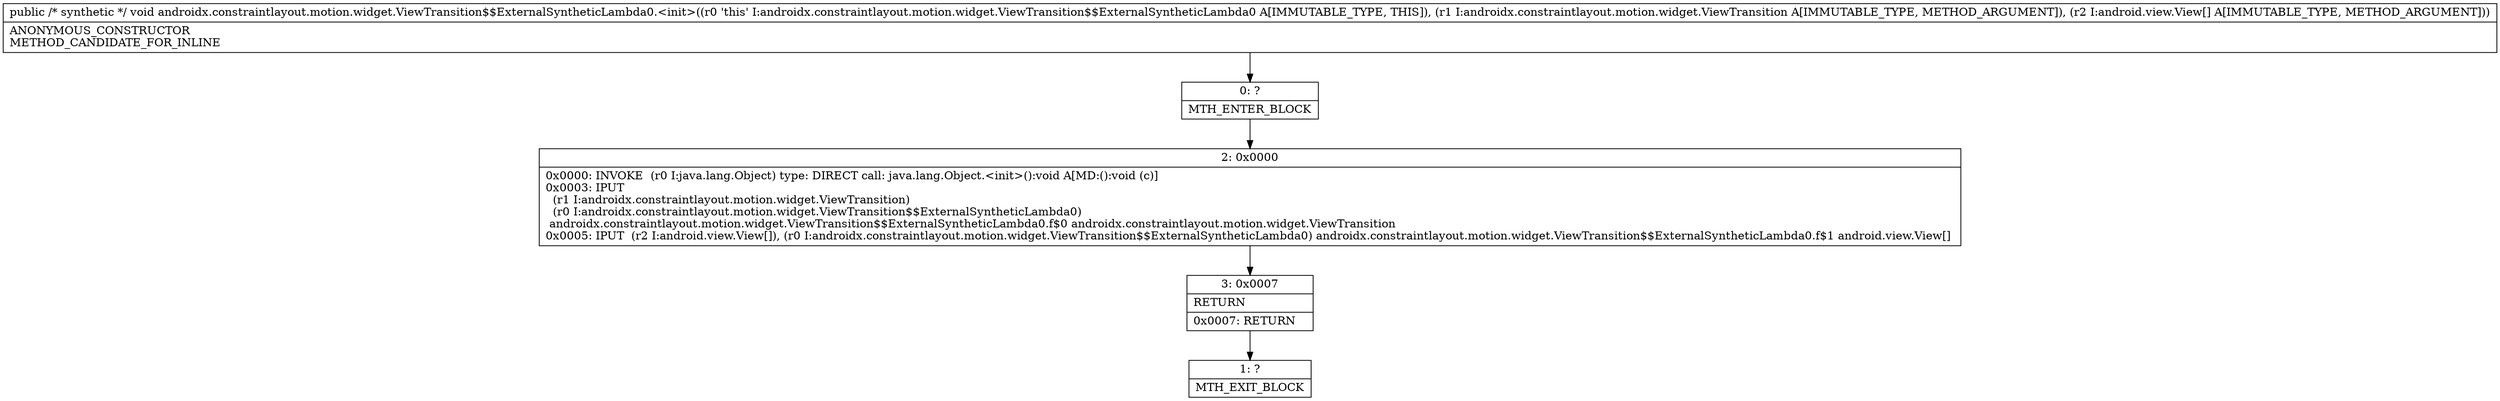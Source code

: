 digraph "CFG forandroidx.constraintlayout.motion.widget.ViewTransition$$ExternalSyntheticLambda0.\<init\>(Landroidx\/constraintlayout\/motion\/widget\/ViewTransition;[Landroid\/view\/View;)V" {
Node_0 [shape=record,label="{0\:\ ?|MTH_ENTER_BLOCK\l}"];
Node_2 [shape=record,label="{2\:\ 0x0000|0x0000: INVOKE  (r0 I:java.lang.Object) type: DIRECT call: java.lang.Object.\<init\>():void A[MD:():void (c)]\l0x0003: IPUT  \l  (r1 I:androidx.constraintlayout.motion.widget.ViewTransition)\l  (r0 I:androidx.constraintlayout.motion.widget.ViewTransition$$ExternalSyntheticLambda0)\l androidx.constraintlayout.motion.widget.ViewTransition$$ExternalSyntheticLambda0.f$0 androidx.constraintlayout.motion.widget.ViewTransition \l0x0005: IPUT  (r2 I:android.view.View[]), (r0 I:androidx.constraintlayout.motion.widget.ViewTransition$$ExternalSyntheticLambda0) androidx.constraintlayout.motion.widget.ViewTransition$$ExternalSyntheticLambda0.f$1 android.view.View[] \l}"];
Node_3 [shape=record,label="{3\:\ 0x0007|RETURN\l|0x0007: RETURN   \l}"];
Node_1 [shape=record,label="{1\:\ ?|MTH_EXIT_BLOCK\l}"];
MethodNode[shape=record,label="{public \/* synthetic *\/ void androidx.constraintlayout.motion.widget.ViewTransition$$ExternalSyntheticLambda0.\<init\>((r0 'this' I:androidx.constraintlayout.motion.widget.ViewTransition$$ExternalSyntheticLambda0 A[IMMUTABLE_TYPE, THIS]), (r1 I:androidx.constraintlayout.motion.widget.ViewTransition A[IMMUTABLE_TYPE, METHOD_ARGUMENT]), (r2 I:android.view.View[] A[IMMUTABLE_TYPE, METHOD_ARGUMENT]))  | ANONYMOUS_CONSTRUCTOR\lMETHOD_CANDIDATE_FOR_INLINE\l}"];
MethodNode -> Node_0;Node_0 -> Node_2;
Node_2 -> Node_3;
Node_3 -> Node_1;
}

